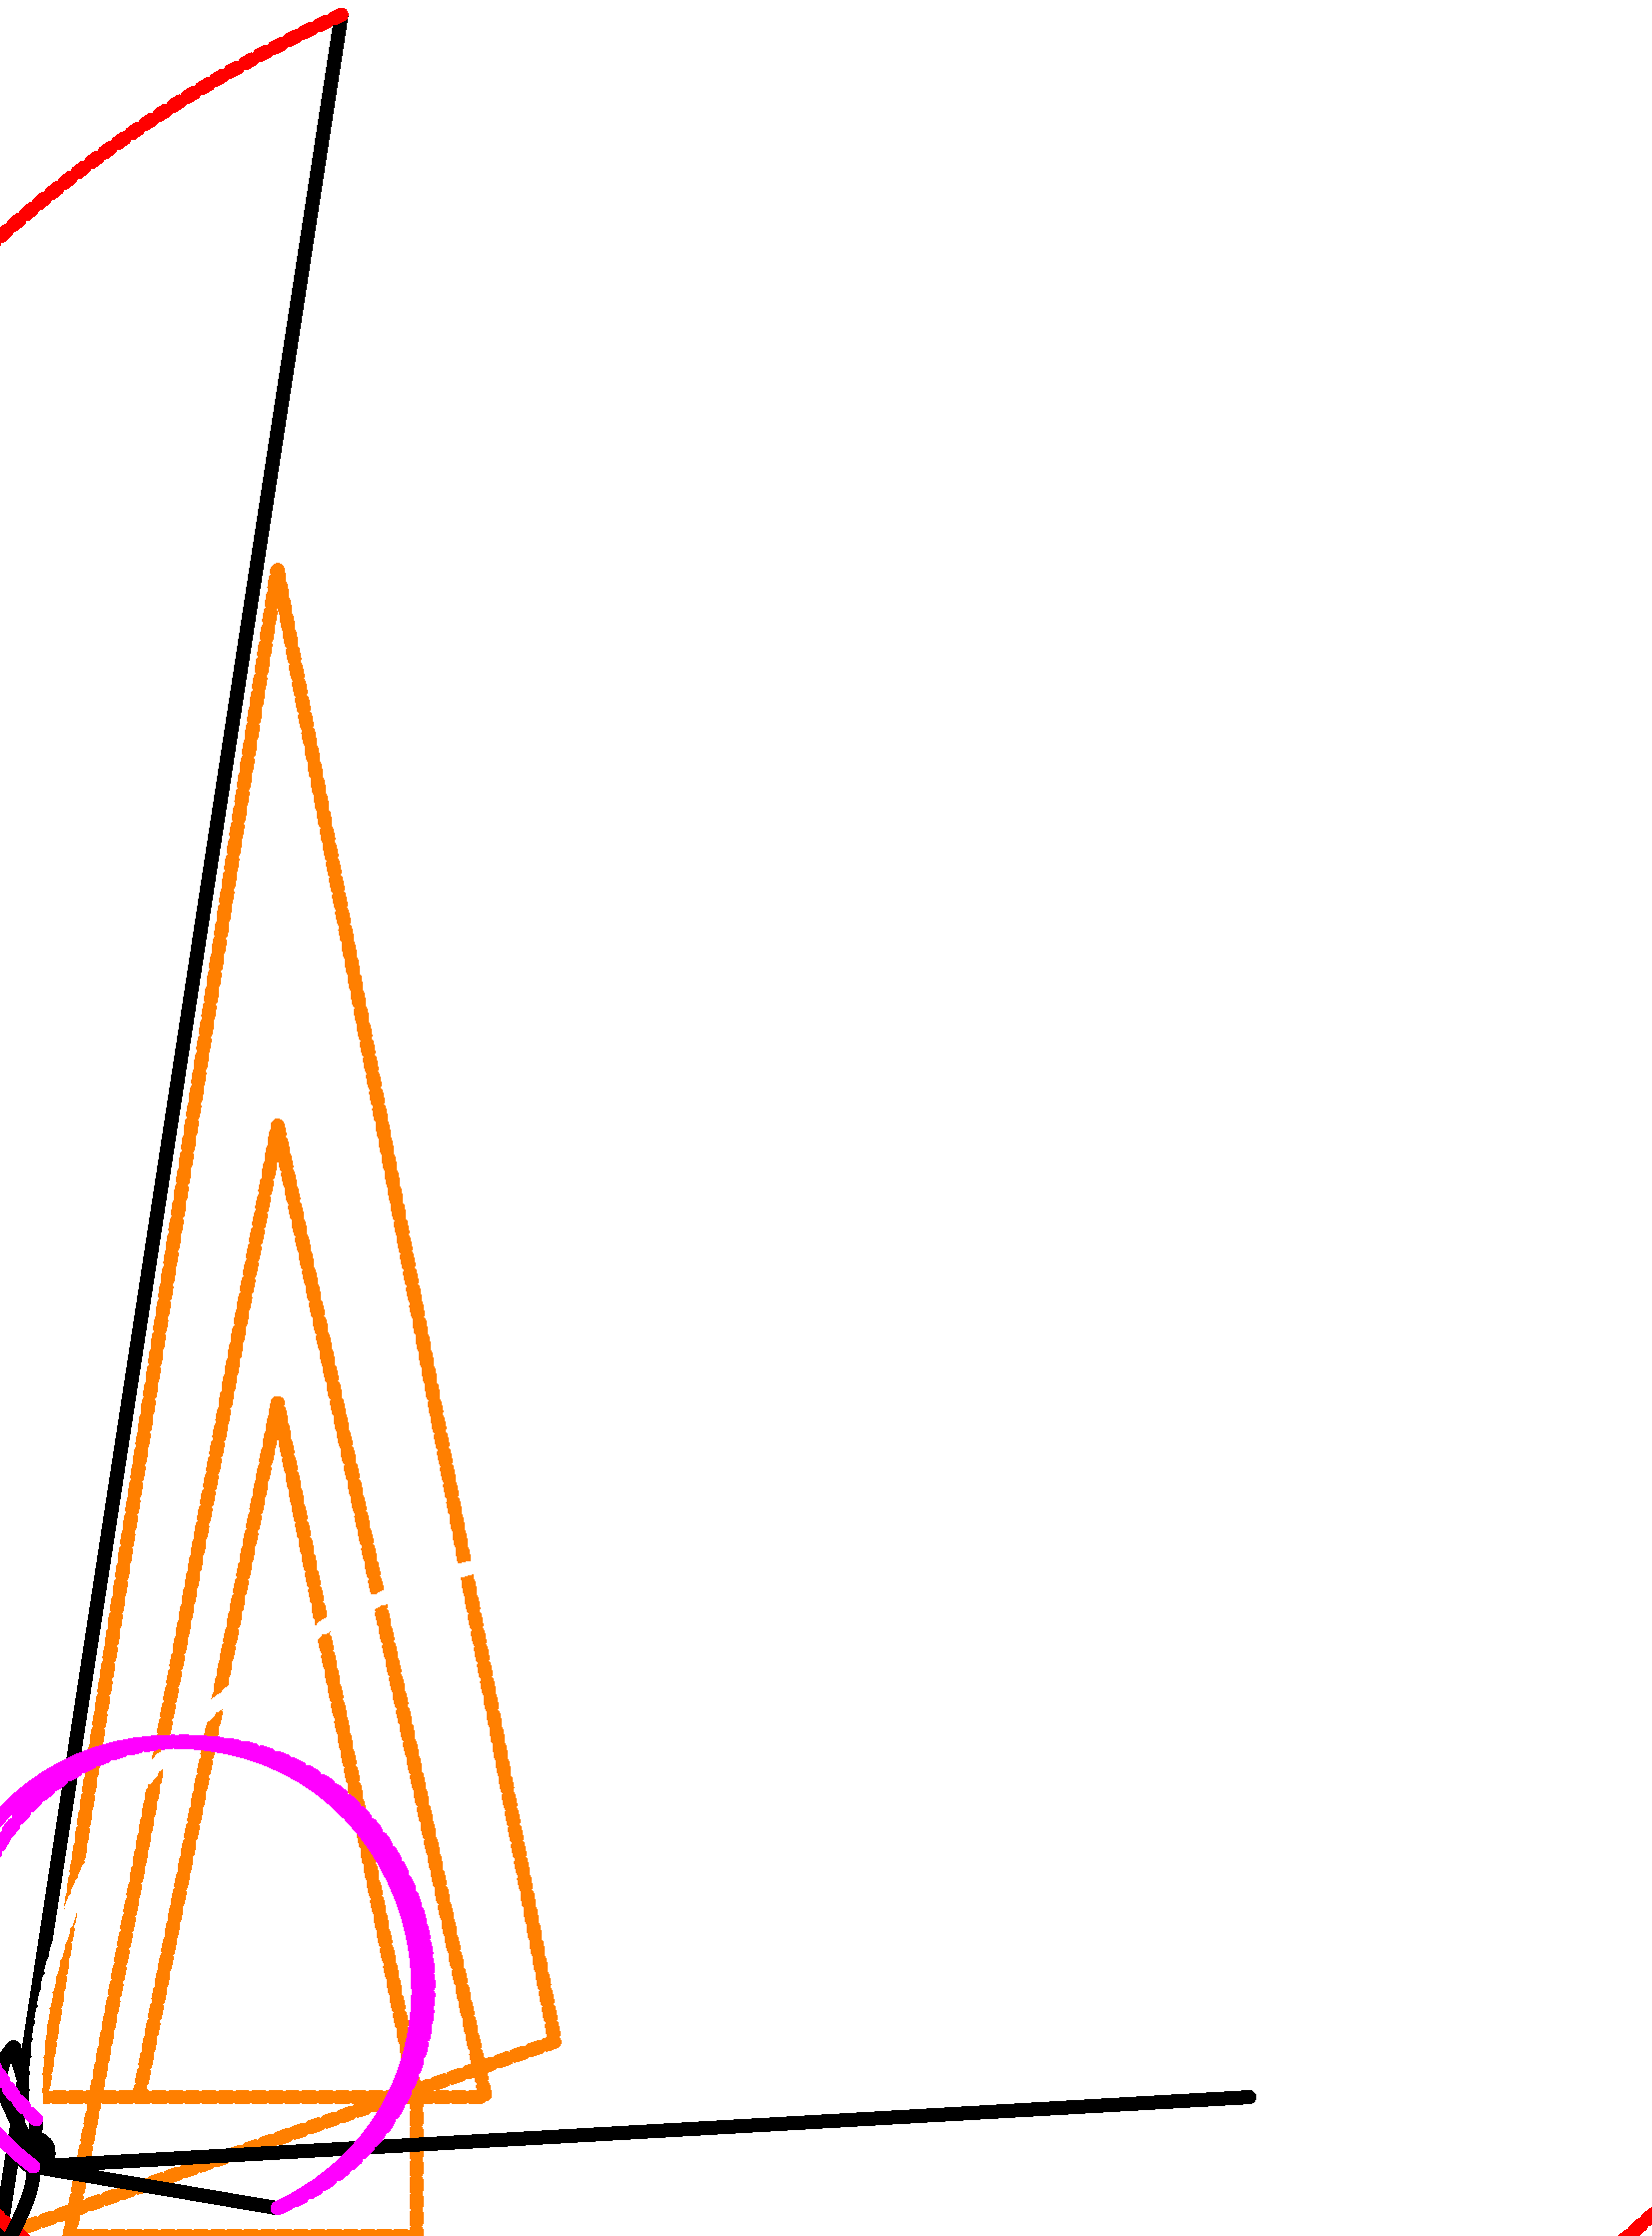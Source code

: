prologues := 3;     % sortie EPS

beginfig(1);

pickup pencircle scaled 5;

% PARTICIPANT A
draw (50,50) -- (100,300) -- (150,50) -- (150,0) -- (25,0) -- (100,400)--(175,50)--(15,50)--(100,600)--(200,70)--(0,0) dashed evenly withcolor (1,.5,0);
% HERE STARTS THE CONNECTOR WHICH SHOULD CONNECT TO YOUR LAST COORDINATE:
draw (0,0) ..
% //////////////////////////////////////
% PARTICIPANT B
% THIS IS THE OTHER END OF THE CONNECTOR, WHICH SHOULD CONNECT TO YOUR FIRST COORDINATE:
(123,800);
draw (123,800) .. (5,2) .. (600,12) dashed evenly withcolor (1,0,0);
draw (600,12) .. (5,2) ...
% //////////////////////////////////////
% PARTICIPANT C
(12,25) ... (4,67) ..(5, 68) -- (13,42);
draw (13,42) .. (64,178) ... (450,50) dashed evenly withcolor (1,3,7);
draw (450,50) --
% //////////////////////////////////////
% PARTICIPANT D
(12,25) ... (13,42);
draw (13,42) .. (64,178) ... (100,10) dashed evenly withcolor (1,0,5);
draw (100,10) --
% //////////////////////////////////////
% PARTICIPANT E
(12,25) ... (13,35) ... (12,25) ... (12,25) ... (13,35) ... (12,25);
draw (12,25) .. (64,178) ... (100,10) withcolor (5,0,5);
endfig;
end
